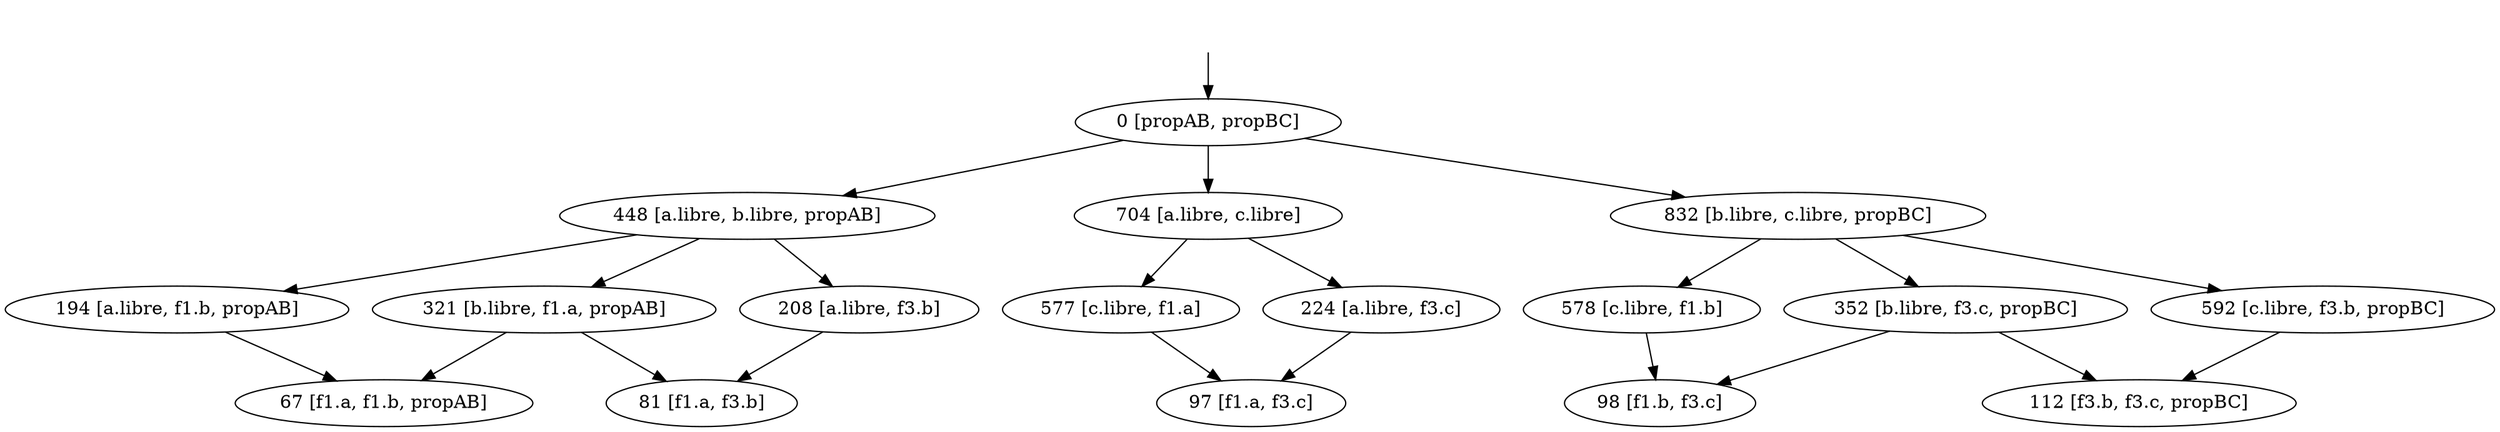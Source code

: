 digraph system {
_0[label="", shape=none ];
_0->0;
67 [label= "67 [f1.a, f1.b, propAB]"];
81 [label= "81 [f1.a, f3.b]"];
97 [label= "97 [f1.a, f3.c]"];
321 [label= "321 [b.libre, f1.a, propAB]"];
577 [label= "577 [c.libre, f1.a]"];
98 [label= "98 [f1.b, f3.c]"];
194 [label= "194 [a.libre, f1.b, propAB]"];
578 [label= "578 [c.libre, f1.b]"];
112 [label= "112 [f3.b, f3.c, propBC]"];
208 [label= "208 [a.libre, f3.b]"];
592 [label= "592 [c.libre, f3.b, propBC]"];
224 [label= "224 [a.libre, f3.c]"];
352 [label= "352 [b.libre, f3.c, propBC]"];
448 [label= "448 [a.libre, b.libre, propAB]"];
704 [label= "704 [a.libre, c.libre]"];
832 [label= "832 [b.libre, c.libre, propBC]"];
0 [label= "0 [propAB, propBC]"];
321->67 [label= ""];
321->81 [label= ""];
577->97 [label= ""];
194->67 [label= ""];
208->81 [label= ""];
224->97 [label= ""];
448->321 [label= ""];
704->577 [label= ""];
578->98 [label= ""];
352->98 [label= ""];
448->194 [label= ""];
832->578 [label= ""];
592->112 [label= ""];
352->112 [label= ""];
448->208 [label= ""];
832->592 [label= ""];
704->224 [label= ""];
832->352 [label= ""];
0->448 [label= ""];
0->704 [label= ""];
0->832 [label= ""];
}
